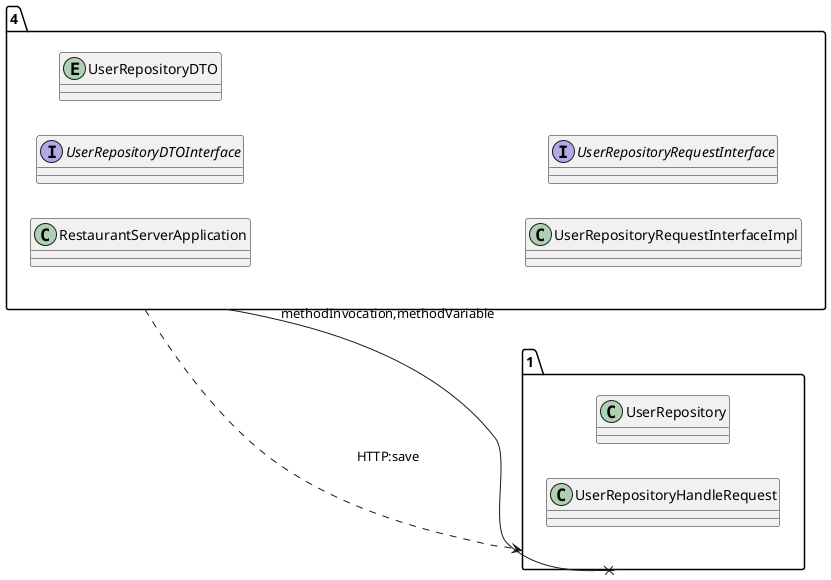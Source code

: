 @startuml 
allow_mixing
left to right direction
package "4"{
class RestaurantServerApplication
interface UserRepositoryDTOInterface
entity UserRepositoryDTO
class UserRepositoryRequestInterfaceImpl
interface UserRepositoryRequestInterface

}
package "1"{
class UserRepository
class UserRepositoryHandleRequest

}
"4" --x "1":methodInvocation,methodVariable
"4" ..> "1":HTTP:save
@enduml